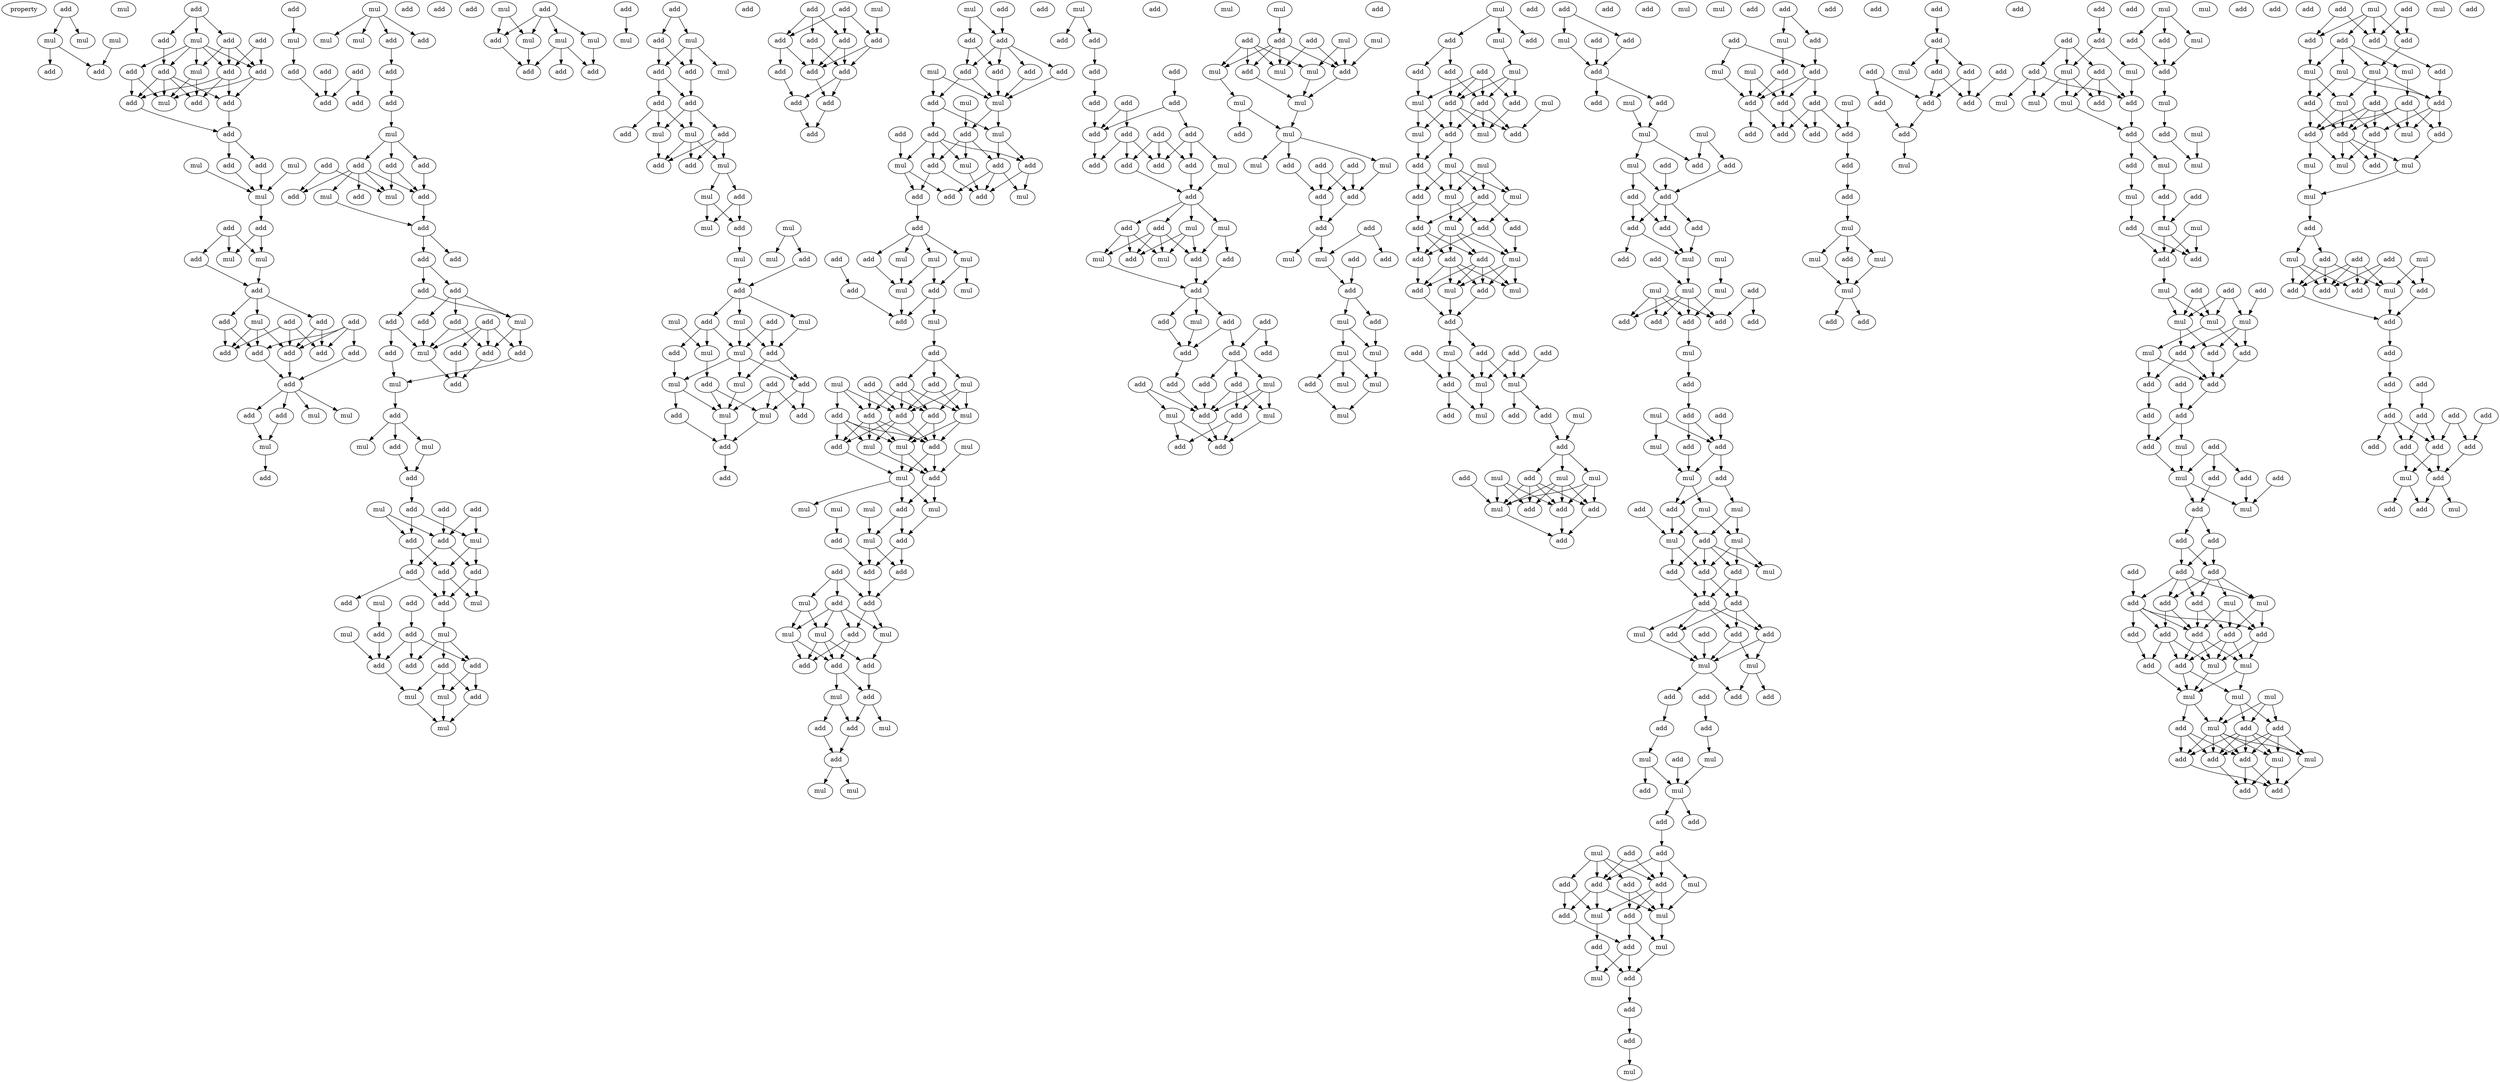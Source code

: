digraph {
    node [fontcolor=black]
    property [mul=2,lf=1.9]
    0 [ label = add ];
    1 [ label = mul ];
    2 [ label = mul ];
    3 [ label = mul ];
    4 [ label = mul ];
    5 [ label = add ];
    6 [ label = add ];
    7 [ label = add ];
    8 [ label = add ];
    9 [ label = mul ];
    10 [ label = add ];
    11 [ label = add ];
    12 [ label = mul ];
    13 [ label = add ];
    14 [ label = add ];
    15 [ label = add ];
    16 [ label = add ];
    17 [ label = add ];
    18 [ label = add ];
    19 [ label = add ];
    20 [ label = mul ];
    21 [ label = add ];
    22 [ label = mul ];
    23 [ label = add ];
    24 [ label = add ];
    25 [ label = mul ];
    26 [ label = mul ];
    27 [ label = add ];
    28 [ label = add ];
    29 [ label = add ];
    30 [ label = mul ];
    31 [ label = mul ];
    32 [ label = add ];
    33 [ label = add ];
    34 [ label = add ];
    35 [ label = add ];
    36 [ label = mul ];
    37 [ label = add ];
    38 [ label = add ];
    39 [ label = add ];
    40 [ label = add ];
    41 [ label = add ];
    42 [ label = add ];
    43 [ label = add ];
    44 [ label = add ];
    45 [ label = mul ];
    46 [ label = mul ];
    47 [ label = add ];
    48 [ label = mul ];
    49 [ label = add ];
    50 [ label = add ];
    51 [ label = mul ];
    52 [ label = add ];
    53 [ label = add ];
    54 [ label = add ];
    55 [ label = add ];
    56 [ label = add ];
    57 [ label = mul ];
    58 [ label = add ];
    59 [ label = mul ];
    60 [ label = mul ];
    61 [ label = add ];
    62 [ label = add ];
    63 [ label = add ];
    64 [ label = add ];
    65 [ label = mul ];
    66 [ label = add ];
    67 [ label = add ];
    68 [ label = add ];
    69 [ label = add ];
    70 [ label = add ];
    71 [ label = mul ];
    72 [ label = add ];
    73 [ label = mul ];
    74 [ label = add ];
    75 [ label = add ];
    76 [ label = add ];
    77 [ label = add ];
    78 [ label = add ];
    79 [ label = add ];
    80 [ label = add ];
    81 [ label = add ];
    82 [ label = add ];
    83 [ label = mul ];
    84 [ label = add ];
    85 [ label = add ];
    86 [ label = add ];
    87 [ label = mul ];
    88 [ label = add ];
    89 [ label = add ];
    90 [ label = mul ];
    91 [ label = add ];
    92 [ label = add ];
    93 [ label = mul ];
    94 [ label = mul ];
    95 [ label = add ];
    96 [ label = add ];
    97 [ label = add ];
    98 [ label = add ];
    99 [ label = add ];
    100 [ label = add ];
    101 [ label = add ];
    102 [ label = mul ];
    103 [ label = mul ];
    104 [ label = add ];
    105 [ label = add ];
    106 [ label = add ];
    107 [ label = add ];
    108 [ label = add ];
    109 [ label = add ];
    110 [ label = mul ];
    111 [ label = mul ];
    112 [ label = add ];
    113 [ label = add ];
    114 [ label = mul ];
    115 [ label = mul ];
    116 [ label = add ];
    117 [ label = add ];
    118 [ label = add ];
    119 [ label = add ];
    120 [ label = add ];
    121 [ label = add ];
    122 [ label = mul ];
    123 [ label = mul ];
    124 [ label = add ];
    125 [ label = mul ];
    126 [ label = mul ];
    127 [ label = add ];
    128 [ label = add ];
    129 [ label = mul ];
    130 [ label = add ];
    131 [ label = mul ];
    132 [ label = mul ];
    133 [ label = mul ];
    134 [ label = add ];
    135 [ label = add ];
    136 [ label = add ];
    137 [ label = add ];
    138 [ label = add ];
    139 [ label = mul ];
    140 [ label = add ];
    141 [ label = mul ];
    142 [ label = add ];
    143 [ label = add ];
    144 [ label = add ];
    145 [ label = add ];
    146 [ label = mul ];
    147 [ label = mul ];
    148 [ label = add ];
    149 [ label = add ];
    150 [ label = mul ];
    151 [ label = add ];
    152 [ label = add ];
    153 [ label = add ];
    154 [ label = mul ];
    155 [ label = mul ];
    156 [ label = add ];
    157 [ label = mul ];
    158 [ label = mul ];
    159 [ label = add ];
    160 [ label = mul ];
    161 [ label = add ];
    162 [ label = add ];
    163 [ label = mul ];
    164 [ label = mul ];
    165 [ label = add ];
    166 [ label = mul ];
    167 [ label = add ];
    168 [ label = add ];
    169 [ label = mul ];
    170 [ label = mul ];
    171 [ label = add ];
    172 [ label = mul ];
    173 [ label = mul ];
    174 [ label = add ];
    175 [ label = add ];
    176 [ label = mul ];
    177 [ label = mul ];
    178 [ label = add ];
    179 [ label = add ];
    180 [ label = add ];
    181 [ label = add ];
    182 [ label = add ];
    183 [ label = add ];
    184 [ label = mul ];
    185 [ label = add ];
    186 [ label = add ];
    187 [ label = add ];
    188 [ label = add ];
    189 [ label = add ];
    190 [ label = add ];
    191 [ label = add ];
    192 [ label = add ];
    193 [ label = add ];
    194 [ label = add ];
    195 [ label = add ];
    196 [ label = mul ];
    197 [ label = add ];
    198 [ label = add ];
    199 [ label = add ];
    200 [ label = add ];
    201 [ label = add ];
    202 [ label = mul ];
    203 [ label = add ];
    204 [ label = add ];
    205 [ label = mul ];
    206 [ label = mul ];
    207 [ label = add ];
    208 [ label = add ];
    209 [ label = mul ];
    210 [ label = add ];
    211 [ label = mul ];
    212 [ label = mul ];
    213 [ label = add ];
    214 [ label = add ];
    215 [ label = add ];
    216 [ label = add ];
    217 [ label = add ];
    218 [ label = mul ];
    219 [ label = add ];
    220 [ label = add ];
    221 [ label = add ];
    222 [ label = mul ];
    223 [ label = mul ];
    224 [ label = add ];
    225 [ label = mul ];
    226 [ label = mul ];
    227 [ label = add ];
    228 [ label = mul ];
    229 [ label = add ];
    230 [ label = add ];
    231 [ label = mul ];
    232 [ label = add ];
    233 [ label = add ];
    234 [ label = add ];
    235 [ label = mul ];
    236 [ label = mul ];
    237 [ label = add ];
    238 [ label = add ];
    239 [ label = add ];
    240 [ label = add ];
    241 [ label = add ];
    242 [ label = mul ];
    243 [ label = add ];
    244 [ label = add ];
    245 [ label = mul ];
    246 [ label = add ];
    247 [ label = mul ];
    248 [ label = mul ];
    249 [ label = add ];
    250 [ label = mul ];
    251 [ label = mul ];
    252 [ label = mul ];
    253 [ label = mul ];
    254 [ label = mul ];
    255 [ label = add ];
    256 [ label = add ];
    257 [ label = mul ];
    258 [ label = add ];
    259 [ label = add ];
    260 [ label = add ];
    261 [ label = add ];
    262 [ label = mul ];
    263 [ label = add ];
    264 [ label = add ];
    265 [ label = add ];
    266 [ label = mul ];
    267 [ label = mul ];
    268 [ label = mul ];
    269 [ label = add ];
    270 [ label = add ];
    271 [ label = add ];
    272 [ label = mul ];
    273 [ label = add ];
    274 [ label = mul ];
    275 [ label = add ];
    276 [ label = add ];
    277 [ label = add ];
    278 [ label = mul ];
    279 [ label = mul ];
    280 [ label = mul ];
    281 [ label = add ];
    282 [ label = add ];
    283 [ label = add ];
    284 [ label = add ];
    285 [ label = add ];
    286 [ label = add ];
    287 [ label = add ];
    288 [ label = add ];
    289 [ label = add ];
    290 [ label = add ];
    291 [ label = add ];
    292 [ label = add ];
    293 [ label = add ];
    294 [ label = mul ];
    295 [ label = add ];
    296 [ label = add ];
    297 [ label = add ];
    298 [ label = add ];
    299 [ label = add ];
    300 [ label = mul ];
    301 [ label = mul ];
    302 [ label = add ];
    303 [ label = add ];
    304 [ label = mul ];
    305 [ label = add ];
    306 [ label = add ];
    307 [ label = mul ];
    308 [ label = add ];
    309 [ label = mul ];
    310 [ label = add ];
    311 [ label = add ];
    312 [ label = add ];
    313 [ label = mul ];
    314 [ label = add ];
    315 [ label = add ];
    316 [ label = add ];
    317 [ label = add ];
    318 [ label = add ];
    319 [ label = add ];
    320 [ label = mul ];
    321 [ label = add ];
    322 [ label = mul ];
    323 [ label = mul ];
    324 [ label = add ];
    325 [ label = add ];
    326 [ label = add ];
    327 [ label = add ];
    328 [ label = mul ];
    329 [ label = add ];
    330 [ label = mul ];
    331 [ label = mul ];
    332 [ label = add ];
    333 [ label = add ];
    334 [ label = mul ];
    335 [ label = mul ];
    336 [ label = add ];
    337 [ label = mul ];
    338 [ label = add ];
    339 [ label = mul ];
    340 [ label = mul ];
    341 [ label = mul ];
    342 [ label = add ];
    343 [ label = add ];
    344 [ label = mul ];
    345 [ label = add ];
    346 [ label = add ];
    347 [ label = mul ];
    348 [ label = add ];
    349 [ label = add ];
    350 [ label = add ];
    351 [ label = add ];
    352 [ label = mul ];
    353 [ label = add ];
    354 [ label = mul ];
    355 [ label = add ];
    356 [ label = add ];
    357 [ label = add ];
    358 [ label = add ];
    359 [ label = mul ];
    360 [ label = mul ];
    361 [ label = mul ];
    362 [ label = mul ];
    363 [ label = mul ];
    364 [ label = add ];
    365 [ label = mul ];
    366 [ label = mul ];
    367 [ label = mul ];
    368 [ label = add ];
    369 [ label = add ];
    370 [ label = add ];
    371 [ label = add ];
    372 [ label = mul ];
    373 [ label = add ];
    374 [ label = mul ];
    375 [ label = add ];
    376 [ label = add ];
    377 [ label = mul ];
    378 [ label = add ];
    379 [ label = mul ];
    380 [ label = add ];
    381 [ label = mul ];
    382 [ label = add ];
    383 [ label = mul ];
    384 [ label = mul ];
    385 [ label = add ];
    386 [ label = add ];
    387 [ label = add ];
    388 [ label = mul ];
    389 [ label = mul ];
    390 [ label = add ];
    391 [ label = add ];
    392 [ label = mul ];
    393 [ label = add ];
    394 [ label = mul ];
    395 [ label = add ];
    396 [ label = add ];
    397 [ label = add ];
    398 [ label = add ];
    399 [ label = mul ];
    400 [ label = mul ];
    401 [ label = add ];
    402 [ label = add ];
    403 [ label = add ];
    404 [ label = mul ];
    405 [ label = add ];
    406 [ label = add ];
    407 [ label = add ];
    408 [ label = add ];
    409 [ label = add ];
    410 [ label = mul ];
    411 [ label = mul ];
    412 [ label = add ];
    413 [ label = mul ];
    414 [ label = mul ];
    415 [ label = add ];
    416 [ label = add ];
    417 [ label = add ];
    418 [ label = add ];
    419 [ label = add ];
    420 [ label = mul ];
    421 [ label = mul ];
    422 [ label = mul ];
    423 [ label = add ];
    424 [ label = mul ];
    425 [ label = add ];
    426 [ label = add ];
    427 [ label = add ];
    428 [ label = add ];
    429 [ label = add ];
    430 [ label = add ];
    431 [ label = mul ];
    432 [ label = add ];
    433 [ label = add ];
    434 [ label = mul ];
    435 [ label = add ];
    436 [ label = mul ];
    437 [ label = mul ];
    438 [ label = add ];
    439 [ label = add ];
    440 [ label = mul ];
    441 [ label = add ];
    442 [ label = add ];
    443 [ label = add ];
    444 [ label = add ];
    445 [ label = add ];
    446 [ label = add ];
    447 [ label = add ];
    448 [ label = mul ];
    449 [ label = add ];
    450 [ label = add ];
    451 [ label = mul ];
    452 [ label = mul ];
    453 [ label = mul ];
    454 [ label = add ];
    455 [ label = mul ];
    456 [ label = add ];
    457 [ label = add ];
    458 [ label = add ];
    459 [ label = add ];
    460 [ label = add ];
    461 [ label = mul ];
    462 [ label = add ];
    463 [ label = add ];
    464 [ label = mul ];
    465 [ label = add ];
    466 [ label = add ];
    467 [ label = add ];
    468 [ label = mul ];
    469 [ label = add ];
    470 [ label = mul ];
    471 [ label = add ];
    472 [ label = mul ];
    473 [ label = mul ];
    474 [ label = add ];
    475 [ label = add ];
    476 [ label = mul ];
    477 [ label = add ];
    478 [ label = mul ];
    479 [ label = mul ];
    480 [ label = add ];
    481 [ label = add ];
    482 [ label = add ];
    483 [ label = add ];
    484 [ label = add ];
    485 [ label = mul ];
    486 [ label = add ];
    487 [ label = add ];
    488 [ label = add ];
    489 [ label = add ];
    490 [ label = mul ];
    491 [ label = mul ];
    492 [ label = add ];
    493 [ label = add ];
    494 [ label = mul ];
    495 [ label = add ];
    496 [ label = add ];
    497 [ label = add ];
    498 [ label = add ];
    499 [ label = mul ];
    500 [ label = add ];
    501 [ label = mul ];
    502 [ label = add ];
    503 [ label = mul ];
    504 [ label = add ];
    505 [ label = add ];
    506 [ label = add ];
    507 [ label = add ];
    508 [ label = mul ];
    509 [ label = add ];
    510 [ label = add ];
    511 [ label = add ];
    512 [ label = mul ];
    513 [ label = add ];
    514 [ label = mul ];
    515 [ label = add ];
    516 [ label = add ];
    517 [ label = mul ];
    518 [ label = mul ];
    519 [ label = add ];
    520 [ label = add ];
    521 [ label = mul ];
    522 [ label = add ];
    523 [ label = mul ];
    524 [ label = add ];
    525 [ label = add ];
    526 [ label = add ];
    527 [ label = mul ];
    528 [ label = add ];
    529 [ label = mul ];
    530 [ label = add ];
    531 [ label = add ];
    532 [ label = add ];
    533 [ label = mul ];
    534 [ label = add ];
    535 [ label = mul ];
    536 [ label = add ];
    537 [ label = mul ];
    538 [ label = add ];
    539 [ label = add ];
    540 [ label = add ];
    541 [ label = add ];
    542 [ label = add ];
    543 [ label = add ];
    544 [ label = add ];
    545 [ label = add ];
    546 [ label = mul ];
    547 [ label = mul ];
    548 [ label = add ];
    549 [ label = mul ];
    550 [ label = add ];
    551 [ label = mul ];
    552 [ label = add ];
    553 [ label = add ];
    554 [ label = add ];
    555 [ label = add ];
    556 [ label = add ];
    557 [ label = add ];
    558 [ label = mul ];
    559 [ label = add ];
    560 [ label = add ];
    561 [ label = add ];
    562 [ label = add ];
    563 [ label = add ];
    564 [ label = add ];
    565 [ label = add ];
    566 [ label = add ];
    567 [ label = add ];
    568 [ label = mul ];
    569 [ label = add ];
    570 [ label = add ];
    571 [ label = mul ];
    572 [ label = add ];
    573 [ label = mul ];
    574 [ label = add ];
    575 [ label = mul ];
    576 [ label = mul ];
    577 [ label = mul ];
    578 [ label = add ];
    579 [ label = add ];
    580 [ label = add ];
    581 [ label = add ];
    582 [ label = mul ];
    583 [ label = add ];
    584 [ label = mul ];
    585 [ label = add ];
    586 [ label = mul ];
    587 [ label = mul ];
    588 [ label = add ];
    589 [ label = add ];
    590 [ label = add ];
    591 [ label = mul ];
    592 [ label = add ];
    593 [ label = add ];
    594 [ label = add ];
    595 [ label = mul ];
    596 [ label = mul ];
    597 [ label = mul ];
    598 [ label = add ];
    599 [ label = add ];
    600 [ label = mul ];
    601 [ label = add ];
    602 [ label = add ];
    603 [ label = add ];
    604 [ label = add ];
    605 [ label = add ];
    606 [ label = add ];
    607 [ label = add ];
    608 [ label = mul ];
    609 [ label = add ];
    610 [ label = add ];
    611 [ label = add ];
    612 [ label = add ];
    613 [ label = mul ];
    614 [ label = add ];
    615 [ label = add ];
    616 [ label = mul ];
    617 [ label = add ];
    618 [ label = add ];
    619 [ label = add ];
    620 [ label = add ];
    621 [ label = add ];
    622 [ label = mul ];
    623 [ label = add ];
    624 [ label = add ];
    625 [ label = add ];
    626 [ label = mul ];
    627 [ label = add ];
    628 [ label = add ];
    629 [ label = add ];
    630 [ label = add ];
    631 [ label = add ];
    632 [ label = add ];
    633 [ label = mul ];
    634 [ label = mul ];
    635 [ label = add ];
    636 [ label = mul ];
    637 [ label = mul ];
    638 [ label = mul ];
    639 [ label = add ];
    640 [ label = add ];
    641 [ label = add ];
    642 [ label = mul ];
    643 [ label = mul ];
    644 [ label = mul ];
    645 [ label = add ];
    646 [ label = add ];
    647 [ label = add ];
    648 [ label = add ];
    649 [ label = add ];
    650 [ label = mul ];
    651 [ label = mul ];
    652 [ label = add ];
    653 [ label = add ];
    654 [ label = mul ];
    655 [ label = add ];
    656 [ label = add ];
    657 [ label = mul ];
    658 [ label = add ];
    659 [ label = add ];
    660 [ label = add ];
    661 [ label = mul ];
    662 [ label = mul ];
    663 [ label = mul ];
    664 [ label = add ];
    665 [ label = add ];
    666 [ label = add ];
    667 [ label = add ];
    668 [ label = add ];
    669 [ label = add ];
    670 [ label = mul ];
    671 [ label = mul ];
    672 [ label = mul ];
    673 [ label = mul ];
    674 [ label = add ];
    675 [ label = mul ];
    676 [ label = add ];
    677 [ label = add ];
    678 [ label = add ];
    679 [ label = add ];
    680 [ label = add ];
    681 [ label = add ];
    682 [ label = add ];
    683 [ label = add ];
    684 [ label = mul ];
    685 [ label = mul ];
    686 [ label = mul ];
    687 [ label = mul ];
    688 [ label = add ];
    689 [ label = mul ];
    690 [ label = add ];
    691 [ label = add ];
    692 [ label = mul ];
    693 [ label = add ];
    694 [ label = mul ];
    695 [ label = add ];
    696 [ label = mul ];
    697 [ label = add ];
    698 [ label = add ];
    699 [ label = add ];
    700 [ label = add ];
    701 [ label = add ];
    702 [ label = add ];
    703 [ label = mul ];
    704 [ label = add ];
    705 [ label = add ];
    706 [ label = add ];
    707 [ label = add ];
    708 [ label = add ];
    709 [ label = add ];
    710 [ label = add ];
    711 [ label = add ];
    712 [ label = add ];
    713 [ label = add ];
    714 [ label = add ];
    715 [ label = add ];
    716 [ label = mul ];
    717 [ label = add ];
    718 [ label = add ];
    719 [ label = mul ];
    0 -> 3 [ name = 0 ];
    0 -> 4 [ name = 1 ];
    1 -> 6 [ name = 2 ];
    3 -> 5 [ name = 3 ];
    3 -> 6 [ name = 4 ];
    7 -> 8 [ name = 5 ];
    7 -> 9 [ name = 6 ];
    7 -> 11 [ name = 7 ];
    8 -> 16 [ name = 8 ];
    9 -> 12 [ name = 9 ];
    9 -> 13 [ name = 10 ];
    9 -> 14 [ name = 11 ];
    9 -> 15 [ name = 12 ];
    9 -> 16 [ name = 13 ];
    10 -> 14 [ name = 14 ];
    10 -> 15 [ name = 15 ];
    11 -> 12 [ name = 16 ];
    11 -> 14 [ name = 17 ];
    11 -> 15 [ name = 18 ];
    12 -> 17 [ name = 19 ];
    12 -> 20 [ name = 20 ];
    13 -> 18 [ name = 21 ];
    13 -> 20 [ name = 22 ];
    14 -> 17 [ name = 23 ];
    14 -> 18 [ name = 24 ];
    14 -> 19 [ name = 25 ];
    15 -> 19 [ name = 26 ];
    15 -> 20 [ name = 27 ];
    16 -> 17 [ name = 28 ];
    16 -> 18 [ name = 29 ];
    16 -> 19 [ name = 30 ];
    16 -> 20 [ name = 31 ];
    18 -> 21 [ name = 32 ];
    19 -> 21 [ name = 33 ];
    21 -> 23 [ name = 34 ];
    21 -> 24 [ name = 35 ];
    22 -> 26 [ name = 36 ];
    23 -> 26 [ name = 37 ];
    24 -> 26 [ name = 38 ];
    25 -> 26 [ name = 39 ];
    26 -> 28 [ name = 40 ];
    27 -> 29 [ name = 41 ];
    27 -> 30 [ name = 42 ];
    27 -> 31 [ name = 43 ];
    28 -> 30 [ name = 44 ];
    28 -> 31 [ name = 45 ];
    29 -> 32 [ name = 46 ];
    31 -> 32 [ name = 47 ];
    32 -> 33 [ name = 48 ];
    32 -> 36 [ name = 49 ];
    32 -> 37 [ name = 50 ];
    33 -> 38 [ name = 51 ];
    33 -> 39 [ name = 52 ];
    34 -> 38 [ name = 53 ];
    34 -> 39 [ name = 54 ];
    34 -> 40 [ name = 55 ];
    35 -> 38 [ name = 56 ];
    35 -> 39 [ name = 57 ];
    35 -> 41 [ name = 58 ];
    35 -> 42 [ name = 59 ];
    36 -> 39 [ name = 60 ];
    36 -> 40 [ name = 61 ];
    36 -> 42 [ name = 62 ];
    37 -> 40 [ name = 63 ];
    37 -> 42 [ name = 64 ];
    39 -> 43 [ name = 65 ];
    41 -> 43 [ name = 66 ];
    42 -> 43 [ name = 67 ];
    43 -> 44 [ name = 68 ];
    43 -> 45 [ name = 69 ];
    43 -> 46 [ name = 70 ];
    43 -> 47 [ name = 71 ];
    44 -> 48 [ name = 72 ];
    47 -> 48 [ name = 73 ];
    48 -> 49 [ name = 74 ];
    50 -> 51 [ name = 75 ];
    51 -> 53 [ name = 76 ];
    52 -> 56 [ name = 77 ];
    53 -> 56 [ name = 78 ];
    54 -> 55 [ name = 79 ];
    54 -> 56 [ name = 80 ];
    57 -> 59 [ name = 81 ];
    57 -> 60 [ name = 82 ];
    57 -> 61 [ name = 83 ];
    57 -> 62 [ name = 84 ];
    61 -> 63 [ name = 85 ];
    63 -> 64 [ name = 86 ];
    64 -> 65 [ name = 87 ];
    65 -> 66 [ name = 88 ];
    65 -> 67 [ name = 89 ];
    65 -> 69 [ name = 90 ];
    66 -> 70 [ name = 91 ];
    66 -> 71 [ name = 92 ];
    66 -> 72 [ name = 93 ];
    66 -> 73 [ name = 94 ];
    66 -> 74 [ name = 95 ];
    67 -> 73 [ name = 96 ];
    67 -> 74 [ name = 97 ];
    68 -> 72 [ name = 98 ];
    68 -> 73 [ name = 99 ];
    69 -> 74 [ name = 100 ];
    71 -> 75 [ name = 101 ];
    74 -> 75 [ name = 102 ];
    75 -> 76 [ name = 103 ];
    75 -> 77 [ name = 104 ];
    76 -> 78 [ name = 105 ];
    76 -> 79 [ name = 106 ];
    78 -> 82 [ name = 107 ];
    78 -> 83 [ name = 108 ];
    78 -> 84 [ name = 109 ];
    79 -> 80 [ name = 110 ];
    79 -> 83 [ name = 111 ];
    80 -> 86 [ name = 112 ];
    80 -> 87 [ name = 113 ];
    81 -> 85 [ name = 114 ];
    81 -> 87 [ name = 115 ];
    81 -> 88 [ name = 116 ];
    81 -> 89 [ name = 117 ];
    82 -> 87 [ name = 118 ];
    82 -> 89 [ name = 119 ];
    83 -> 85 [ name = 120 ];
    83 -> 89 [ name = 121 ];
    84 -> 87 [ name = 122 ];
    85 -> 90 [ name = 123 ];
    86 -> 90 [ name = 124 ];
    87 -> 91 [ name = 125 ];
    88 -> 91 [ name = 126 ];
    89 -> 91 [ name = 127 ];
    90 -> 92 [ name = 128 ];
    92 -> 93 [ name = 129 ];
    92 -> 94 [ name = 130 ];
    92 -> 97 [ name = 131 ];
    94 -> 98 [ name = 132 ];
    97 -> 98 [ name = 133 ];
    98 -> 101 [ name = 134 ];
    99 -> 105 [ name = 135 ];
    100 -> 103 [ name = 136 ];
    100 -> 105 [ name = 137 ];
    101 -> 103 [ name = 138 ];
    101 -> 104 [ name = 139 ];
    102 -> 104 [ name = 140 ];
    102 -> 105 [ name = 141 ];
    103 -> 107 [ name = 142 ];
    103 -> 108 [ name = 143 ];
    104 -> 106 [ name = 144 ];
    104 -> 107 [ name = 145 ];
    105 -> 106 [ name = 146 ];
    105 -> 108 [ name = 147 ];
    106 -> 112 [ name = 148 ];
    106 -> 113 [ name = 149 ];
    107 -> 110 [ name = 150 ];
    107 -> 113 [ name = 151 ];
    108 -> 110 [ name = 152 ];
    108 -> 113 [ name = 153 ];
    109 -> 116 [ name = 154 ];
    111 -> 117 [ name = 155 ];
    113 -> 115 [ name = 156 ];
    114 -> 121 [ name = 157 ];
    115 -> 118 [ name = 158 ];
    115 -> 119 [ name = 159 ];
    115 -> 120 [ name = 160 ];
    116 -> 118 [ name = 161 ];
    116 -> 119 [ name = 162 ];
    116 -> 121 [ name = 163 ];
    117 -> 121 [ name = 164 ];
    118 -> 123 [ name = 165 ];
    118 -> 124 [ name = 166 ];
    120 -> 122 [ name = 167 ];
    120 -> 123 [ name = 168 ];
    120 -> 124 [ name = 169 ];
    121 -> 122 [ name = 170 ];
    122 -> 125 [ name = 171 ];
    123 -> 125 [ name = 172 ];
    124 -> 125 [ name = 173 ];
    126 -> 130 [ name = 174 ];
    126 -> 132 [ name = 175 ];
    127 -> 131 [ name = 176 ];
    128 -> 129 [ name = 177 ];
    128 -> 130 [ name = 178 ];
    128 -> 132 [ name = 179 ];
    128 -> 133 [ name = 180 ];
    129 -> 135 [ name = 181 ];
    130 -> 134 [ name = 182 ];
    132 -> 134 [ name = 183 ];
    133 -> 134 [ name = 184 ];
    133 -> 135 [ name = 185 ];
    133 -> 137 [ name = 186 ];
    136 -> 138 [ name = 187 ];
    136 -> 139 [ name = 188 ];
    138 -> 140 [ name = 189 ];
    138 -> 142 [ name = 190 ];
    139 -> 140 [ name = 191 ];
    139 -> 141 [ name = 192 ];
    139 -> 142 [ name = 193 ];
    140 -> 143 [ name = 194 ];
    140 -> 144 [ name = 195 ];
    142 -> 144 [ name = 196 ];
    143 -> 146 [ name = 197 ];
    143 -> 147 [ name = 198 ];
    143 -> 148 [ name = 199 ];
    144 -> 146 [ name = 200 ];
    144 -> 147 [ name = 201 ];
    144 -> 149 [ name = 202 ];
    146 -> 150 [ name = 203 ];
    146 -> 151 [ name = 204 ];
    146 -> 152 [ name = 205 ];
    147 -> 151 [ name = 206 ];
    149 -> 150 [ name = 207 ];
    149 -> 151 [ name = 208 ];
    149 -> 152 [ name = 209 ];
    150 -> 153 [ name = 210 ];
    150 -> 154 [ name = 211 ];
    153 -> 155 [ name = 212 ];
    153 -> 156 [ name = 213 ];
    154 -> 155 [ name = 214 ];
    154 -> 156 [ name = 215 ];
    156 -> 158 [ name = 216 ];
    157 -> 159 [ name = 217 ];
    157 -> 160 [ name = 218 ];
    158 -> 161 [ name = 219 ];
    159 -> 161 [ name = 220 ];
    161 -> 162 [ name = 221 ];
    161 -> 163 [ name = 222 ];
    161 -> 164 [ name = 223 ];
    162 -> 168 [ name = 224 ];
    162 -> 169 [ name = 225 ];
    162 -> 170 [ name = 226 ];
    163 -> 167 [ name = 227 ];
    163 -> 169 [ name = 228 ];
    164 -> 167 [ name = 229 ];
    165 -> 167 [ name = 230 ];
    165 -> 169 [ name = 231 ];
    166 -> 170 [ name = 232 ];
    167 -> 172 [ name = 233 ];
    167 -> 174 [ name = 234 ];
    168 -> 173 [ name = 235 ];
    169 -> 172 [ name = 236 ];
    169 -> 173 [ name = 237 ];
    169 -> 174 [ name = 238 ];
    170 -> 171 [ name = 239 ];
    171 -> 176 [ name = 240 ];
    171 -> 177 [ name = 241 ];
    172 -> 176 [ name = 242 ];
    173 -> 176 [ name = 243 ];
    173 -> 179 [ name = 244 ];
    174 -> 177 [ name = 245 ];
    174 -> 178 [ name = 246 ];
    175 -> 176 [ name = 247 ];
    175 -> 177 [ name = 248 ];
    175 -> 178 [ name = 249 ];
    176 -> 180 [ name = 250 ];
    177 -> 180 [ name = 251 ];
    179 -> 180 [ name = 252 ];
    180 -> 181 [ name = 253 ];
    182 -> 185 [ name = 254 ];
    182 -> 186 [ name = 255 ];
    182 -> 188 [ name = 256 ];
    183 -> 185 [ name = 257 ];
    183 -> 187 [ name = 258 ];
    183 -> 188 [ name = 259 ];
    184 -> 186 [ name = 260 ];
    185 -> 189 [ name = 261 ];
    185 -> 190 [ name = 262 ];
    186 -> 189 [ name = 263 ];
    186 -> 190 [ name = 264 ];
    187 -> 189 [ name = 265 ];
    187 -> 190 [ name = 266 ];
    188 -> 190 [ name = 267 ];
    188 -> 191 [ name = 268 ];
    189 -> 192 [ name = 269 ];
    189 -> 193 [ name = 270 ];
    190 -> 192 [ name = 271 ];
    191 -> 193 [ name = 272 ];
    192 -> 194 [ name = 273 ];
    193 -> 194 [ name = 274 ];
    195 -> 198 [ name = 275 ];
    196 -> 197 [ name = 276 ];
    196 -> 198 [ name = 277 ];
    197 -> 199 [ name = 278 ];
    197 -> 201 [ name = 279 ];
    198 -> 199 [ name = 280 ];
    198 -> 200 [ name = 281 ];
    198 -> 201 [ name = 282 ];
    198 -> 203 [ name = 283 ];
    199 -> 206 [ name = 284 ];
    200 -> 206 [ name = 285 ];
    201 -> 204 [ name = 286 ];
    201 -> 206 [ name = 287 ];
    202 -> 204 [ name = 288 ];
    202 -> 206 [ name = 289 ];
    203 -> 206 [ name = 290 ];
    204 -> 207 [ name = 291 ];
    204 -> 209 [ name = 292 ];
    205 -> 210 [ name = 293 ];
    206 -> 209 [ name = 294 ];
    206 -> 210 [ name = 295 ];
    207 -> 211 [ name = 296 ];
    207 -> 212 [ name = 297 ];
    207 -> 213 [ name = 298 ];
    207 -> 214 [ name = 299 ];
    208 -> 211 [ name = 300 ];
    209 -> 214 [ name = 301 ];
    209 -> 215 [ name = 302 ];
    210 -> 212 [ name = 303 ];
    210 -> 213 [ name = 304 ];
    210 -> 215 [ name = 305 ];
    211 -> 216 [ name = 306 ];
    211 -> 217 [ name = 307 ];
    212 -> 219 [ name = 308 ];
    213 -> 216 [ name = 309 ];
    213 -> 219 [ name = 310 ];
    214 -> 218 [ name = 311 ];
    214 -> 219 [ name = 312 ];
    215 -> 217 [ name = 313 ];
    215 -> 218 [ name = 314 ];
    215 -> 219 [ name = 315 ];
    216 -> 220 [ name = 316 ];
    220 -> 221 [ name = 317 ];
    220 -> 222 [ name = 318 ];
    220 -> 223 [ name = 319 ];
    220 -> 225 [ name = 320 ];
    221 -> 226 [ name = 321 ];
    222 -> 228 [ name = 322 ];
    222 -> 229 [ name = 323 ];
    223 -> 226 [ name = 324 ];
    224 -> 227 [ name = 325 ];
    225 -> 226 [ name = 326 ];
    225 -> 229 [ name = 327 ];
    226 -> 232 [ name = 328 ];
    227 -> 232 [ name = 329 ];
    229 -> 231 [ name = 330 ];
    229 -> 232 [ name = 331 ];
    231 -> 233 [ name = 332 ];
    233 -> 234 [ name = 333 ];
    233 -> 235 [ name = 334 ];
    233 -> 238 [ name = 335 ];
    234 -> 239 [ name = 336 ];
    234 -> 242 [ name = 337 ];
    235 -> 239 [ name = 338 ];
    235 -> 240 [ name = 339 ];
    235 -> 242 [ name = 340 ];
    236 -> 239 [ name = 341 ];
    236 -> 241 [ name = 342 ];
    236 -> 243 [ name = 343 ];
    237 -> 239 [ name = 344 ];
    237 -> 240 [ name = 345 ];
    237 -> 241 [ name = 346 ];
    238 -> 239 [ name = 347 ];
    238 -> 240 [ name = 348 ];
    238 -> 241 [ name = 349 ];
    238 -> 242 [ name = 350 ];
    239 -> 244 [ name = 351 ];
    239 -> 245 [ name = 352 ];
    239 -> 246 [ name = 353 ];
    240 -> 244 [ name = 354 ];
    240 -> 247 [ name = 355 ];
    241 -> 244 [ name = 356 ];
    241 -> 245 [ name = 357 ];
    241 -> 246 [ name = 358 ];
    241 -> 247 [ name = 359 ];
    242 -> 244 [ name = 360 ];
    242 -> 247 [ name = 361 ];
    243 -> 244 [ name = 362 ];
    243 -> 245 [ name = 363 ];
    243 -> 246 [ name = 364 ];
    243 -> 247 [ name = 365 ];
    244 -> 249 [ name = 366 ];
    244 -> 250 [ name = 367 ];
    245 -> 249 [ name = 368 ];
    246 -> 250 [ name = 369 ];
    247 -> 249 [ name = 370 ];
    247 -> 250 [ name = 371 ];
    248 -> 249 [ name = 372 ];
    249 -> 252 [ name = 373 ];
    249 -> 255 [ name = 374 ];
    250 -> 252 [ name = 375 ];
    250 -> 254 [ name = 376 ];
    250 -> 255 [ name = 377 ];
    251 -> 258 [ name = 378 ];
    252 -> 256 [ name = 379 ];
    253 -> 257 [ name = 380 ];
    255 -> 256 [ name = 381 ];
    255 -> 257 [ name = 382 ];
    256 -> 259 [ name = 383 ];
    256 -> 261 [ name = 384 ];
    257 -> 259 [ name = 385 ];
    257 -> 261 [ name = 386 ];
    258 -> 261 [ name = 387 ];
    259 -> 264 [ name = 388 ];
    260 -> 262 [ name = 389 ];
    260 -> 263 [ name = 390 ];
    260 -> 264 [ name = 391 ];
    261 -> 264 [ name = 392 ];
    262 -> 266 [ name = 393 ];
    262 -> 268 [ name = 394 ];
    263 -> 265 [ name = 395 ];
    263 -> 266 [ name = 396 ];
    263 -> 267 [ name = 397 ];
    263 -> 268 [ name = 398 ];
    264 -> 265 [ name = 399 ];
    264 -> 267 [ name = 400 ];
    265 -> 270 [ name = 401 ];
    265 -> 271 [ name = 402 ];
    266 -> 269 [ name = 403 ];
    266 -> 270 [ name = 404 ];
    266 -> 271 [ name = 405 ];
    267 -> 269 [ name = 406 ];
    268 -> 270 [ name = 407 ];
    268 -> 271 [ name = 408 ];
    269 -> 273 [ name = 409 ];
    271 -> 272 [ name = 410 ];
    271 -> 273 [ name = 411 ];
    272 -> 275 [ name = 412 ];
    272 -> 276 [ name = 413 ];
    273 -> 274 [ name = 414 ];
    273 -> 275 [ name = 415 ];
    275 -> 277 [ name = 416 ];
    276 -> 277 [ name = 417 ];
    277 -> 279 [ name = 418 ];
    277 -> 280 [ name = 419 ];
    278 -> 282 [ name = 420 ];
    278 -> 283 [ name = 421 ];
    283 -> 284 [ name = 422 ];
    284 -> 286 [ name = 423 ];
    285 -> 287 [ name = 424 ];
    286 -> 291 [ name = 425 ];
    287 -> 290 [ name = 426 ];
    287 -> 291 [ name = 427 ];
    288 -> 289 [ name = 428 ];
    288 -> 291 [ name = 429 ];
    289 -> 293 [ name = 430 ];
    289 -> 296 [ name = 431 ];
    289 -> 297 [ name = 432 ];
    290 -> 294 [ name = 433 ];
    290 -> 295 [ name = 434 ];
    290 -> 296 [ name = 435 ];
    291 -> 293 [ name = 436 ];
    292 -> 295 [ name = 437 ];
    292 -> 296 [ name = 438 ];
    292 -> 297 [ name = 439 ];
    294 -> 298 [ name = 440 ];
    295 -> 298 [ name = 441 ];
    297 -> 298 [ name = 442 ];
    298 -> 299 [ name = 443 ];
    298 -> 300 [ name = 444 ];
    298 -> 301 [ name = 445 ];
    298 -> 302 [ name = 446 ];
    299 -> 304 [ name = 447 ];
    299 -> 306 [ name = 448 ];
    299 -> 307 [ name = 449 ];
    300 -> 303 [ name = 450 ];
    300 -> 305 [ name = 451 ];
    301 -> 303 [ name = 452 ];
    301 -> 306 [ name = 453 ];
    301 -> 307 [ name = 454 ];
    302 -> 303 [ name = 455 ];
    302 -> 304 [ name = 456 ];
    302 -> 306 [ name = 457 ];
    302 -> 307 [ name = 458 ];
    303 -> 308 [ name = 459 ];
    304 -> 308 [ name = 460 ];
    305 -> 308 [ name = 461 ];
    308 -> 310 [ name = 462 ];
    308 -> 312 [ name = 463 ];
    308 -> 313 [ name = 464 ];
    310 -> 315 [ name = 465 ];
    310 -> 316 [ name = 466 ];
    311 -> 314 [ name = 467 ];
    311 -> 316 [ name = 468 ];
    312 -> 315 [ name = 469 ];
    313 -> 315 [ name = 470 ];
    315 -> 319 [ name = 471 ];
    316 -> 317 [ name = 472 ];
    316 -> 320 [ name = 473 ];
    316 -> 321 [ name = 474 ];
    317 -> 325 [ name = 475 ];
    318 -> 322 [ name = 476 ];
    318 -> 325 [ name = 477 ];
    319 -> 325 [ name = 478 ];
    320 -> 323 [ name = 479 ];
    320 -> 324 [ name = 480 ];
    320 -> 325 [ name = 481 ];
    321 -> 323 [ name = 482 ];
    321 -> 324 [ name = 483 ];
    321 -> 325 [ name = 484 ];
    322 -> 326 [ name = 485 ];
    322 -> 327 [ name = 486 ];
    323 -> 327 [ name = 487 ];
    324 -> 326 [ name = 488 ];
    324 -> 327 [ name = 489 ];
    325 -> 327 [ name = 490 ];
    328 -> 329 [ name = 491 ];
    329 -> 334 [ name = 492 ];
    329 -> 336 [ name = 493 ];
    329 -> 337 [ name = 494 ];
    329 -> 338 [ name = 495 ];
    330 -> 335 [ name = 496 ];
    330 -> 336 [ name = 497 ];
    331 -> 336 [ name = 498 ];
    332 -> 334 [ name = 499 ];
    332 -> 335 [ name = 500 ];
    332 -> 337 [ name = 501 ];
    332 -> 338 [ name = 502 ];
    333 -> 336 [ name = 503 ];
    333 -> 337 [ name = 504 ];
    334 -> 339 [ name = 505 ];
    335 -> 340 [ name = 506 ];
    336 -> 340 [ name = 507 ];
    338 -> 340 [ name = 508 ];
    339 -> 341 [ name = 509 ];
    339 -> 342 [ name = 510 ];
    340 -> 341 [ name = 511 ];
    341 -> 344 [ name = 512 ];
    341 -> 345 [ name = 513 ];
    341 -> 347 [ name = 514 ];
    343 -> 348 [ name = 515 ];
    343 -> 349 [ name = 516 ];
    345 -> 349 [ name = 517 ];
    346 -> 348 [ name = 518 ];
    346 -> 349 [ name = 519 ];
    347 -> 348 [ name = 520 ];
    348 -> 351 [ name = 521 ];
    349 -> 351 [ name = 522 ];
    350 -> 353 [ name = 523 ];
    350 -> 354 [ name = 524 ];
    351 -> 352 [ name = 525 ];
    351 -> 354 [ name = 526 ];
    354 -> 357 [ name = 527 ];
    355 -> 357 [ name = 528 ];
    357 -> 358 [ name = 529 ];
    357 -> 359 [ name = 530 ];
    358 -> 360 [ name = 531 ];
    359 -> 360 [ name = 532 ];
    359 -> 361 [ name = 533 ];
    360 -> 363 [ name = 534 ];
    361 -> 362 [ name = 535 ];
    361 -> 363 [ name = 536 ];
    361 -> 364 [ name = 537 ];
    363 -> 365 [ name = 538 ];
    364 -> 365 [ name = 539 ];
    366 -> 367 [ name = 540 ];
    366 -> 368 [ name = 541 ];
    366 -> 369 [ name = 542 ];
    367 -> 372 [ name = 543 ];
    369 -> 370 [ name = 544 ];
    369 -> 371 [ name = 545 ];
    370 -> 377 [ name = 546 ];
    371 -> 375 [ name = 547 ];
    371 -> 376 [ name = 548 ];
    372 -> 375 [ name = 549 ];
    372 -> 376 [ name = 550 ];
    372 -> 378 [ name = 551 ];
    373 -> 375 [ name = 552 ];
    373 -> 376 [ name = 553 ];
    373 -> 377 [ name = 554 ];
    373 -> 378 [ name = 555 ];
    374 -> 382 [ name = 556 ];
    375 -> 380 [ name = 557 ];
    375 -> 381 [ name = 558 ];
    375 -> 382 [ name = 559 ];
    376 -> 379 [ name = 560 ];
    376 -> 380 [ name = 561 ];
    376 -> 381 [ name = 562 ];
    376 -> 382 [ name = 563 ];
    377 -> 379 [ name = 564 ];
    377 -> 380 [ name = 565 ];
    378 -> 381 [ name = 566 ];
    379 -> 385 [ name = 567 ];
    380 -> 384 [ name = 568 ];
    380 -> 385 [ name = 569 ];
    383 -> 386 [ name = 570 ];
    383 -> 388 [ name = 571 ];
    383 -> 389 [ name = 572 ];
    384 -> 386 [ name = 573 ];
    384 -> 387 [ name = 574 ];
    384 -> 388 [ name = 575 ];
    384 -> 389 [ name = 576 ];
    385 -> 387 [ name = 577 ];
    385 -> 389 [ name = 578 ];
    386 -> 390 [ name = 579 ];
    386 -> 391 [ name = 580 ];
    386 -> 392 [ name = 581 ];
    387 -> 391 [ name = 582 ];
    388 -> 393 [ name = 583 ];
    389 -> 392 [ name = 584 ];
    389 -> 393 [ name = 585 ];
    390 -> 394 [ name = 586 ];
    391 -> 395 [ name = 587 ];
    391 -> 396 [ name = 588 ];
    391 -> 397 [ name = 589 ];
    392 -> 394 [ name = 590 ];
    392 -> 395 [ name = 591 ];
    392 -> 396 [ name = 592 ];
    392 -> 397 [ name = 593 ];
    393 -> 394 [ name = 594 ];
    393 -> 396 [ name = 595 ];
    394 -> 399 [ name = 596 ];
    394 -> 400 [ name = 597 ];
    394 -> 402 [ name = 598 ];
    395 -> 399 [ name = 599 ];
    395 -> 400 [ name = 600 ];
    395 -> 401 [ name = 601 ];
    395 -> 402 [ name = 602 ];
    396 -> 401 [ name = 603 ];
    397 -> 399 [ name = 604 ];
    397 -> 400 [ name = 605 ];
    397 -> 401 [ name = 606 ];
    397 -> 402 [ name = 607 ];
    400 -> 403 [ name = 608 ];
    401 -> 403 [ name = 609 ];
    402 -> 403 [ name = 610 ];
    403 -> 404 [ name = 611 ];
    403 -> 406 [ name = 612 ];
    404 -> 409 [ name = 613 ];
    404 -> 410 [ name = 614 ];
    405 -> 409 [ name = 615 ];
    406 -> 410 [ name = 616 ];
    406 -> 411 [ name = 617 ];
    407 -> 410 [ name = 618 ];
    407 -> 411 [ name = 619 ];
    408 -> 411 [ name = 620 ];
    409 -> 412 [ name = 621 ];
    409 -> 414 [ name = 622 ];
    410 -> 414 [ name = 623 ];
    411 -> 415 [ name = 624 ];
    411 -> 416 [ name = 625 ];
    413 -> 417 [ name = 626 ];
    415 -> 417 [ name = 627 ];
    417 -> 419 [ name = 628 ];
    417 -> 420 [ name = 629 ];
    417 -> 421 [ name = 630 ];
    418 -> 424 [ name = 631 ];
    419 -> 423 [ name = 632 ];
    419 -> 424 [ name = 633 ];
    419 -> 425 [ name = 634 ];
    419 -> 426 [ name = 635 ];
    420 -> 423 [ name = 636 ];
    420 -> 424 [ name = 637 ];
    420 -> 425 [ name = 638 ];
    420 -> 426 [ name = 639 ];
    421 -> 423 [ name = 640 ];
    421 -> 424 [ name = 641 ];
    421 -> 426 [ name = 642 ];
    422 -> 424 [ name = 643 ];
    422 -> 425 [ name = 644 ];
    422 -> 426 [ name = 645 ];
    423 -> 428 [ name = 646 ];
    424 -> 428 [ name = 647 ];
    426 -> 428 [ name = 648 ];
    427 -> 429 [ name = 649 ];
    427 -> 431 [ name = 650 ];
    429 -> 432 [ name = 651 ];
    430 -> 432 [ name = 652 ];
    431 -> 432 [ name = 653 ];
    432 -> 433 [ name = 654 ];
    432 -> 435 [ name = 655 ];
    434 -> 437 [ name = 656 ];
    435 -> 437 [ name = 657 ];
    436 -> 439 [ name = 658 ];
    436 -> 441 [ name = 659 ];
    437 -> 440 [ name = 660 ];
    437 -> 441 [ name = 661 ];
    438 -> 444 [ name = 662 ];
    439 -> 444 [ name = 663 ];
    440 -> 443 [ name = 664 ];
    440 -> 444 [ name = 665 ];
    443 -> 445 [ name = 666 ];
    443 -> 447 [ name = 667 ];
    444 -> 445 [ name = 668 ];
    444 -> 446 [ name = 669 ];
    444 -> 447 [ name = 670 ];
    445 -> 448 [ name = 671 ];
    445 -> 450 [ name = 672 ];
    446 -> 448 [ name = 673 ];
    447 -> 448 [ name = 674 ];
    448 -> 455 [ name = 675 ];
    449 -> 455 [ name = 676 ];
    451 -> 452 [ name = 677 ];
    452 -> 457 [ name = 678 ];
    453 -> 456 [ name = 679 ];
    453 -> 457 [ name = 680 ];
    453 -> 458 [ name = 681 ];
    453 -> 459 [ name = 682 ];
    454 -> 458 [ name = 683 ];
    454 -> 460 [ name = 684 ];
    455 -> 456 [ name = 685 ];
    455 -> 457 [ name = 686 ];
    455 -> 458 [ name = 687 ];
    455 -> 459 [ name = 688 ];
    457 -> 461 [ name = 689 ];
    461 -> 462 [ name = 690 ];
    462 -> 466 [ name = 691 ];
    464 -> 467 [ name = 692 ];
    464 -> 468 [ name = 693 ];
    465 -> 467 [ name = 694 ];
    466 -> 467 [ name = 695 ];
    466 -> 469 [ name = 696 ];
    467 -> 470 [ name = 697 ];
    467 -> 471 [ name = 698 ];
    468 -> 470 [ name = 699 ];
    469 -> 470 [ name = 700 ];
    470 -> 472 [ name = 701 ];
    470 -> 474 [ name = 702 ];
    471 -> 473 [ name = 703 ];
    471 -> 474 [ name = 704 ];
    472 -> 476 [ name = 705 ];
    472 -> 478 [ name = 706 ];
    473 -> 477 [ name = 707 ];
    473 -> 478 [ name = 708 ];
    474 -> 476 [ name = 709 ];
    474 -> 477 [ name = 710 ];
    475 -> 476 [ name = 711 ];
    476 -> 480 [ name = 712 ];
    476 -> 481 [ name = 713 ];
    477 -> 479 [ name = 714 ];
    477 -> 480 [ name = 715 ];
    477 -> 481 [ name = 716 ];
    477 -> 482 [ name = 717 ];
    478 -> 479 [ name = 718 ];
    478 -> 480 [ name = 719 ];
    478 -> 482 [ name = 720 ];
    480 -> 483 [ name = 721 ];
    480 -> 484 [ name = 722 ];
    481 -> 483 [ name = 723 ];
    482 -> 483 [ name = 724 ];
    482 -> 484 [ name = 725 ];
    483 -> 485 [ name = 726 ];
    483 -> 486 [ name = 727 ];
    483 -> 488 [ name = 728 ];
    483 -> 489 [ name = 729 ];
    484 -> 486 [ name = 730 ];
    484 -> 488 [ name = 731 ];
    484 -> 489 [ name = 732 ];
    485 -> 490 [ name = 733 ];
    486 -> 490 [ name = 734 ];
    486 -> 491 [ name = 735 ];
    487 -> 490 [ name = 736 ];
    488 -> 490 [ name = 737 ];
    488 -> 491 [ name = 738 ];
    489 -> 490 [ name = 739 ];
    490 -> 492 [ name = 740 ];
    490 -> 496 [ name = 741 ];
    491 -> 493 [ name = 742 ];
    491 -> 496 [ name = 743 ];
    492 -> 497 [ name = 744 ];
    495 -> 498 [ name = 745 ];
    497 -> 501 [ name = 746 ];
    498 -> 499 [ name = 747 ];
    499 -> 503 [ name = 748 ];
    500 -> 503 [ name = 749 ];
    501 -> 502 [ name = 750 ];
    501 -> 503 [ name = 751 ];
    503 -> 504 [ name = 752 ];
    503 -> 505 [ name = 753 ];
    504 -> 507 [ name = 754 ];
    506 -> 511 [ name = 755 ];
    506 -> 513 [ name = 756 ];
    507 -> 511 [ name = 757 ];
    507 -> 512 [ name = 758 ];
    507 -> 513 [ name = 759 ];
    508 -> 509 [ name = 760 ];
    508 -> 510 [ name = 761 ];
    508 -> 511 [ name = 762 ];
    508 -> 513 [ name = 763 ];
    509 -> 514 [ name = 764 ];
    509 -> 516 [ name = 765 ];
    510 -> 515 [ name = 766 ];
    510 -> 517 [ name = 767 ];
    511 -> 514 [ name = 768 ];
    511 -> 515 [ name = 769 ];
    511 -> 517 [ name = 770 ];
    512 -> 514 [ name = 771 ];
    513 -> 514 [ name = 772 ];
    513 -> 516 [ name = 773 ];
    513 -> 517 [ name = 774 ];
    514 -> 518 [ name = 775 ];
    515 -> 519 [ name = 776 ];
    516 -> 518 [ name = 777 ];
    516 -> 519 [ name = 778 ];
    517 -> 520 [ name = 779 ];
    518 -> 522 [ name = 780 ];
    519 -> 521 [ name = 781 ];
    519 -> 522 [ name = 782 ];
    520 -> 521 [ name = 783 ];
    520 -> 522 [ name = 784 ];
    522 -> 524 [ name = 785 ];
    524 -> 526 [ name = 786 ];
    526 -> 527 [ name = 787 ];
    528 -> 529 [ name = 788 ];
    528 -> 530 [ name = 789 ];
    529 -> 532 [ name = 790 ];
    530 -> 534 [ name = 791 ];
    531 -> 533 [ name = 792 ];
    531 -> 534 [ name = 793 ];
    532 -> 536 [ name = 794 ];
    532 -> 539 [ name = 795 ];
    533 -> 539 [ name = 796 ];
    534 -> 536 [ name = 797 ];
    534 -> 538 [ name = 798 ];
    534 -> 539 [ name = 799 ];
    535 -> 536 [ name = 800 ];
    535 -> 539 [ name = 801 ];
    536 -> 541 [ name = 802 ];
    536 -> 543 [ name = 803 ];
    537 -> 540 [ name = 804 ];
    538 -> 540 [ name = 805 ];
    538 -> 541 [ name = 806 ];
    538 -> 543 [ name = 807 ];
    539 -> 541 [ name = 808 ];
    539 -> 542 [ name = 809 ];
    540 -> 544 [ name = 810 ];
    544 -> 545 [ name = 811 ];
    545 -> 546 [ name = 812 ];
    546 -> 547 [ name = 813 ];
    546 -> 548 [ name = 814 ];
    546 -> 549 [ name = 815 ];
    547 -> 551 [ name = 816 ];
    548 -> 551 [ name = 817 ];
    549 -> 551 [ name = 818 ];
    551 -> 553 [ name = 819 ];
    551 -> 556 [ name = 820 ];
    554 -> 557 [ name = 821 ];
    557 -> 558 [ name = 822 ];
    557 -> 559 [ name = 823 ];
    557 -> 560 [ name = 824 ];
    559 -> 564 [ name = 825 ];
    559 -> 565 [ name = 826 ];
    560 -> 564 [ name = 827 ];
    560 -> 565 [ name = 828 ];
    561 -> 565 [ name = 829 ];
    562 -> 563 [ name = 830 ];
    562 -> 564 [ name = 831 ];
    563 -> 566 [ name = 832 ];
    564 -> 566 [ name = 833 ];
    566 -> 568 [ name = 834 ];
    567 -> 569 [ name = 835 ];
    569 -> 571 [ name = 836 ];
    569 -> 573 [ name = 837 ];
    570 -> 572 [ name = 838 ];
    570 -> 573 [ name = 839 ];
    570 -> 574 [ name = 840 ];
    571 -> 578 [ name = 841 ];
    572 -> 575 [ name = 842 ];
    572 -> 576 [ name = 843 ];
    572 -> 578 [ name = 844 ];
    573 -> 575 [ name = 845 ];
    573 -> 577 [ name = 846 ];
    573 -> 579 [ name = 847 ];
    574 -> 577 [ name = 848 ];
    574 -> 578 [ name = 849 ];
    574 -> 579 [ name = 850 ];
    577 -> 580 [ name = 851 ];
    578 -> 580 [ name = 852 ];
    580 -> 581 [ name = 853 ];
    580 -> 582 [ name = 854 ];
    581 -> 584 [ name = 855 ];
    582 -> 583 [ name = 856 ];
    583 -> 587 [ name = 857 ];
    584 -> 588 [ name = 858 ];
    585 -> 587 [ name = 859 ];
    586 -> 589 [ name = 860 ];
    586 -> 590 [ name = 861 ];
    587 -> 589 [ name = 862 ];
    587 -> 590 [ name = 863 ];
    588 -> 589 [ name = 864 ];
    588 -> 590 [ name = 865 ];
    589 -> 591 [ name = 866 ];
    591 -> 595 [ name = 867 ];
    591 -> 596 [ name = 868 ];
    592 -> 595 [ name = 869 ];
    592 -> 596 [ name = 870 ];
    593 -> 597 [ name = 871 ];
    594 -> 595 [ name = 872 ];
    594 -> 596 [ name = 873 ];
    594 -> 597 [ name = 874 ];
    595 -> 599 [ name = 875 ];
    595 -> 600 [ name = 876 ];
    596 -> 598 [ name = 877 ];
    596 -> 601 [ name = 878 ];
    597 -> 598 [ name = 879 ];
    597 -> 599 [ name = 880 ];
    597 -> 601 [ name = 881 ];
    598 -> 602 [ name = 882 ];
    599 -> 602 [ name = 883 ];
    600 -> 602 [ name = 884 ];
    600 -> 603 [ name = 885 ];
    601 -> 602 [ name = 886 ];
    601 -> 603 [ name = 887 ];
    602 -> 607 [ name = 888 ];
    603 -> 606 [ name = 889 ];
    604 -> 607 [ name = 890 ];
    606 -> 609 [ name = 891 ];
    607 -> 608 [ name = 892 ];
    607 -> 609 [ name = 893 ];
    608 -> 613 [ name = 894 ];
    609 -> 613 [ name = 895 ];
    610 -> 611 [ name = 896 ];
    610 -> 612 [ name = 897 ];
    610 -> 613 [ name = 898 ];
    611 -> 616 [ name = 899 ];
    612 -> 615 [ name = 900 ];
    613 -> 615 [ name = 901 ];
    613 -> 616 [ name = 902 ];
    614 -> 616 [ name = 903 ];
    615 -> 617 [ name = 904 ];
    615 -> 618 [ name = 905 ];
    617 -> 619 [ name = 906 ];
    617 -> 620 [ name = 907 ];
    618 -> 619 [ name = 908 ];
    618 -> 620 [ name = 909 ];
    619 -> 622 [ name = 910 ];
    619 -> 623 [ name = 911 ];
    619 -> 624 [ name = 912 ];
    619 -> 625 [ name = 913 ];
    620 -> 622 [ name = 914 ];
    620 -> 623 [ name = 915 ];
    620 -> 624 [ name = 916 ];
    620 -> 626 [ name = 917 ];
    621 -> 625 [ name = 918 ];
    622 -> 627 [ name = 919 ];
    622 -> 629 [ name = 920 ];
    623 -> 630 [ name = 921 ];
    623 -> 631 [ name = 922 ];
    624 -> 629 [ name = 923 ];
    624 -> 630 [ name = 924 ];
    625 -> 627 [ name = 925 ];
    625 -> 628 [ name = 926 ];
    625 -> 630 [ name = 927 ];
    625 -> 631 [ name = 928 ];
    626 -> 627 [ name = 929 ];
    626 -> 629 [ name = 930 ];
    626 -> 630 [ name = 931 ];
    627 -> 633 [ name = 932 ];
    627 -> 634 [ name = 933 ];
    628 -> 635 [ name = 934 ];
    629 -> 632 [ name = 935 ];
    629 -> 633 [ name = 936 ];
    629 -> 634 [ name = 937 ];
    630 -> 632 [ name = 938 ];
    630 -> 633 [ name = 939 ];
    630 -> 634 [ name = 940 ];
    631 -> 632 [ name = 941 ];
    631 -> 634 [ name = 942 ];
    631 -> 635 [ name = 943 ];
    632 -> 637 [ name = 944 ];
    632 -> 638 [ name = 945 ];
    633 -> 637 [ name = 946 ];
    633 -> 638 [ name = 947 ];
    634 -> 637 [ name = 948 ];
    635 -> 637 [ name = 949 ];
    636 -> 639 [ name = 950 ];
    636 -> 640 [ name = 951 ];
    636 -> 642 [ name = 952 ];
    637 -> 641 [ name = 953 ];
    637 -> 642 [ name = 954 ];
    638 -> 639 [ name = 955 ];
    638 -> 640 [ name = 956 ];
    638 -> 642 [ name = 957 ];
    639 -> 643 [ name = 958 ];
    639 -> 644 [ name = 959 ];
    639 -> 645 [ name = 960 ];
    639 -> 646 [ name = 961 ];
    639 -> 647 [ name = 962 ];
    640 -> 643 [ name = 963 ];
    640 -> 644 [ name = 964 ];
    640 -> 645 [ name = 965 ];
    640 -> 646 [ name = 966 ];
    641 -> 645 [ name = 967 ];
    641 -> 646 [ name = 968 ];
    641 -> 647 [ name = 969 ];
    642 -> 643 [ name = 970 ];
    642 -> 644 [ name = 971 ];
    642 -> 645 [ name = 972 ];
    642 -> 646 [ name = 973 ];
    642 -> 647 [ name = 974 ];
    643 -> 648 [ name = 975 ];
    643 -> 649 [ name = 976 ];
    644 -> 649 [ name = 977 ];
    645 -> 648 [ name = 978 ];
    645 -> 649 [ name = 979 ];
    646 -> 648 [ name = 980 ];
    647 -> 649 [ name = 981 ];
    650 -> 652 [ name = 982 ];
    650 -> 653 [ name = 983 ];
    650 -> 654 [ name = 984 ];
    652 -> 656 [ name = 985 ];
    653 -> 656 [ name = 986 ];
    654 -> 656 [ name = 987 ];
    656 -> 657 [ name = 988 ];
    657 -> 660 [ name = 989 ];
    660 -> 662 [ name = 990 ];
    661 -> 662 [ name = 991 ];
    663 -> 666 [ name = 992 ];
    663 -> 667 [ name = 993 ];
    663 -> 668 [ name = 994 ];
    663 -> 669 [ name = 995 ];
    664 -> 668 [ name = 996 ];
    664 -> 669 [ name = 997 ];
    665 -> 667 [ name = 998 ];
    665 -> 668 [ name = 999 ];
    666 -> 670 [ name = 1000 ];
    666 -> 671 [ name = 1001 ];
    666 -> 672 [ name = 1002 ];
    666 -> 673 [ name = 1003 ];
    667 -> 670 [ name = 1004 ];
    668 -> 674 [ name = 1005 ];
    669 -> 671 [ name = 1006 ];
    670 -> 675 [ name = 1007 ];
    670 -> 679 [ name = 1008 ];
    671 -> 675 [ name = 1009 ];
    671 -> 676 [ name = 1010 ];
    671 -> 677 [ name = 1011 ];
    672 -> 677 [ name = 1012 ];
    672 -> 679 [ name = 1013 ];
    673 -> 678 [ name = 1014 ];
    674 -> 677 [ name = 1015 ];
    675 -> 680 [ name = 1016 ];
    675 -> 681 [ name = 1017 ];
    675 -> 682 [ name = 1018 ];
    676 -> 680 [ name = 1019 ];
    676 -> 681 [ name = 1020 ];
    676 -> 682 [ name = 1021 ];
    676 -> 684 [ name = 1022 ];
    677 -> 682 [ name = 1023 ];
    677 -> 683 [ name = 1024 ];
    677 -> 684 [ name = 1025 ];
    678 -> 680 [ name = 1026 ];
    678 -> 681 [ name = 1027 ];
    678 -> 683 [ name = 1028 ];
    678 -> 684 [ name = 1029 ];
    679 -> 680 [ name = 1030 ];
    679 -> 681 [ name = 1031 ];
    680 -> 685 [ name = 1032 ];
    680 -> 686 [ name = 1033 ];
    680 -> 688 [ name = 1034 ];
    681 -> 686 [ name = 1035 ];
    681 -> 687 [ name = 1036 ];
    682 -> 686 [ name = 1037 ];
    682 -> 688 [ name = 1038 ];
    683 -> 685 [ name = 1039 ];
    685 -> 689 [ name = 1040 ];
    687 -> 689 [ name = 1041 ];
    689 -> 690 [ name = 1042 ];
    690 -> 691 [ name = 1043 ];
    690 -> 694 [ name = 1044 ];
    691 -> 696 [ name = 1045 ];
    691 -> 697 [ name = 1046 ];
    691 -> 699 [ name = 1047 ];
    692 -> 696 [ name = 1048 ];
    692 -> 698 [ name = 1049 ];
    693 -> 696 [ name = 1050 ];
    693 -> 697 [ name = 1051 ];
    693 -> 699 [ name = 1052 ];
    693 -> 700 [ name = 1053 ];
    694 -> 697 [ name = 1054 ];
    694 -> 699 [ name = 1055 ];
    694 -> 700 [ name = 1056 ];
    695 -> 698 [ name = 1057 ];
    695 -> 699 [ name = 1058 ];
    695 -> 700 [ name = 1059 ];
    696 -> 701 [ name = 1060 ];
    697 -> 701 [ name = 1061 ];
    698 -> 701 [ name = 1062 ];
    701 -> 702 [ name = 1063 ];
    702 -> 705 [ name = 1064 ];
    705 -> 709 [ name = 1065 ];
    706 -> 710 [ name = 1066 ];
    707 -> 714 [ name = 1067 ];
    708 -> 712 [ name = 1068 ];
    708 -> 714 [ name = 1069 ];
    709 -> 711 [ name = 1070 ];
    709 -> 712 [ name = 1071 ];
    709 -> 713 [ name = 1072 ];
    710 -> 712 [ name = 1073 ];
    710 -> 713 [ name = 1074 ];
    712 -> 715 [ name = 1075 ];
    712 -> 716 [ name = 1076 ];
    713 -> 715 [ name = 1077 ];
    713 -> 716 [ name = 1078 ];
    714 -> 715 [ name = 1079 ];
    715 -> 717 [ name = 1080 ];
    715 -> 719 [ name = 1081 ];
    716 -> 717 [ name = 1082 ];
    716 -> 718 [ name = 1083 ];
}
